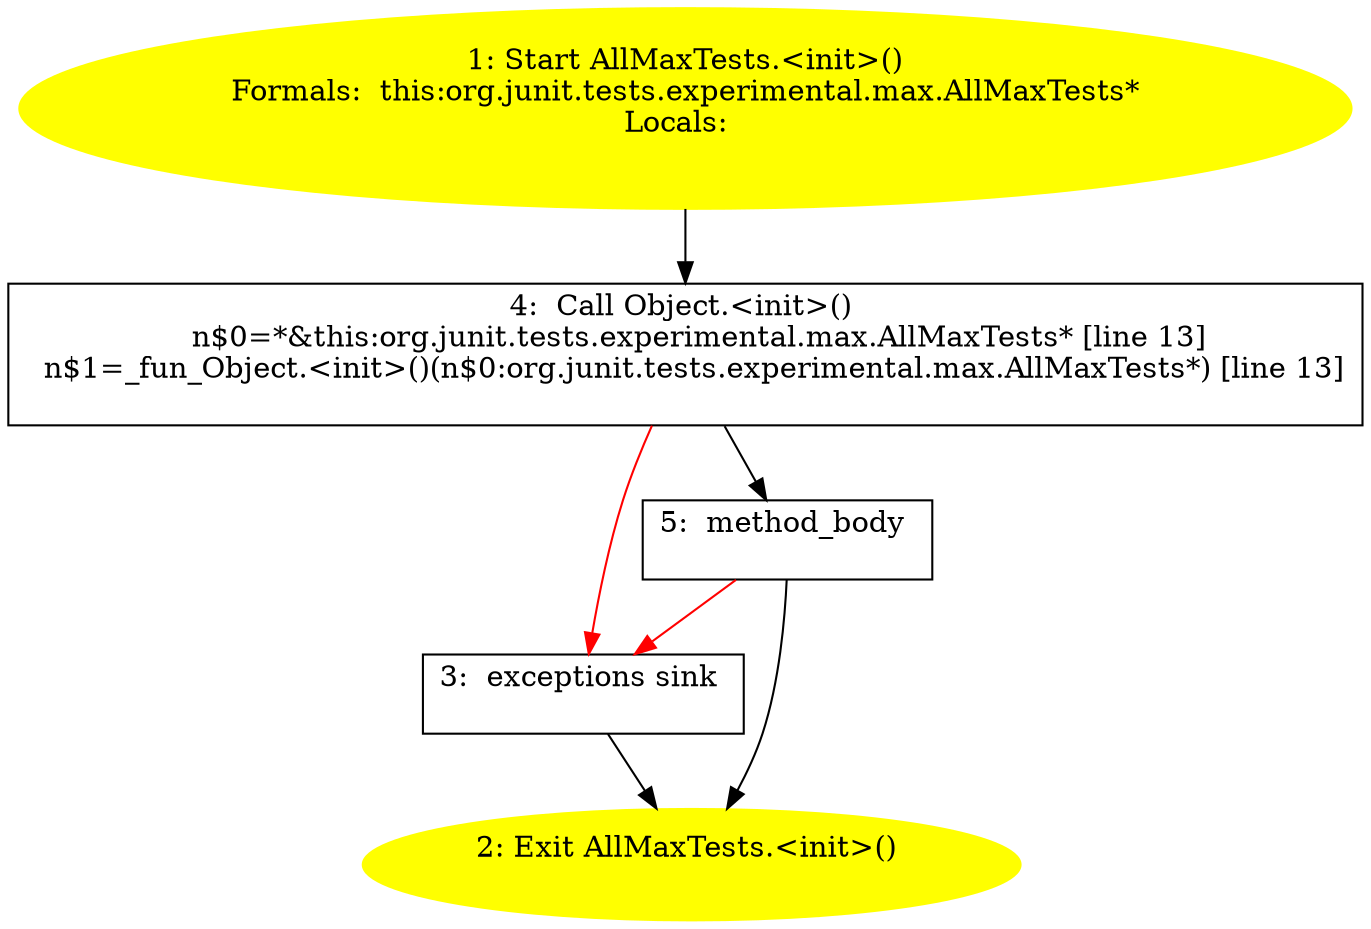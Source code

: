 /* @generated */
digraph cfg {
"org.junit.tests.experimental.max.AllMaxTests.<init>().022f6c2262b58f3687ba07d44895e9f1_1" [label="1: Start AllMaxTests.<init>()\nFormals:  this:org.junit.tests.experimental.max.AllMaxTests*\nLocals:  \n  " color=yellow style=filled]
	

	 "org.junit.tests.experimental.max.AllMaxTests.<init>().022f6c2262b58f3687ba07d44895e9f1_1" -> "org.junit.tests.experimental.max.AllMaxTests.<init>().022f6c2262b58f3687ba07d44895e9f1_4" ;
"org.junit.tests.experimental.max.AllMaxTests.<init>().022f6c2262b58f3687ba07d44895e9f1_2" [label="2: Exit AllMaxTests.<init>() \n  " color=yellow style=filled]
	

"org.junit.tests.experimental.max.AllMaxTests.<init>().022f6c2262b58f3687ba07d44895e9f1_3" [label="3:  exceptions sink \n  " shape="box"]
	

	 "org.junit.tests.experimental.max.AllMaxTests.<init>().022f6c2262b58f3687ba07d44895e9f1_3" -> "org.junit.tests.experimental.max.AllMaxTests.<init>().022f6c2262b58f3687ba07d44895e9f1_2" ;
"org.junit.tests.experimental.max.AllMaxTests.<init>().022f6c2262b58f3687ba07d44895e9f1_4" [label="4:  Call Object.<init>() \n   n$0=*&this:org.junit.tests.experimental.max.AllMaxTests* [line 13]\n  n$1=_fun_Object.<init>()(n$0:org.junit.tests.experimental.max.AllMaxTests*) [line 13]\n " shape="box"]
	

	 "org.junit.tests.experimental.max.AllMaxTests.<init>().022f6c2262b58f3687ba07d44895e9f1_4" -> "org.junit.tests.experimental.max.AllMaxTests.<init>().022f6c2262b58f3687ba07d44895e9f1_5" ;
	 "org.junit.tests.experimental.max.AllMaxTests.<init>().022f6c2262b58f3687ba07d44895e9f1_4" -> "org.junit.tests.experimental.max.AllMaxTests.<init>().022f6c2262b58f3687ba07d44895e9f1_3" [color="red" ];
"org.junit.tests.experimental.max.AllMaxTests.<init>().022f6c2262b58f3687ba07d44895e9f1_5" [label="5:  method_body \n  " shape="box"]
	

	 "org.junit.tests.experimental.max.AllMaxTests.<init>().022f6c2262b58f3687ba07d44895e9f1_5" -> "org.junit.tests.experimental.max.AllMaxTests.<init>().022f6c2262b58f3687ba07d44895e9f1_2" ;
	 "org.junit.tests.experimental.max.AllMaxTests.<init>().022f6c2262b58f3687ba07d44895e9f1_5" -> "org.junit.tests.experimental.max.AllMaxTests.<init>().022f6c2262b58f3687ba07d44895e9f1_3" [color="red" ];
}
